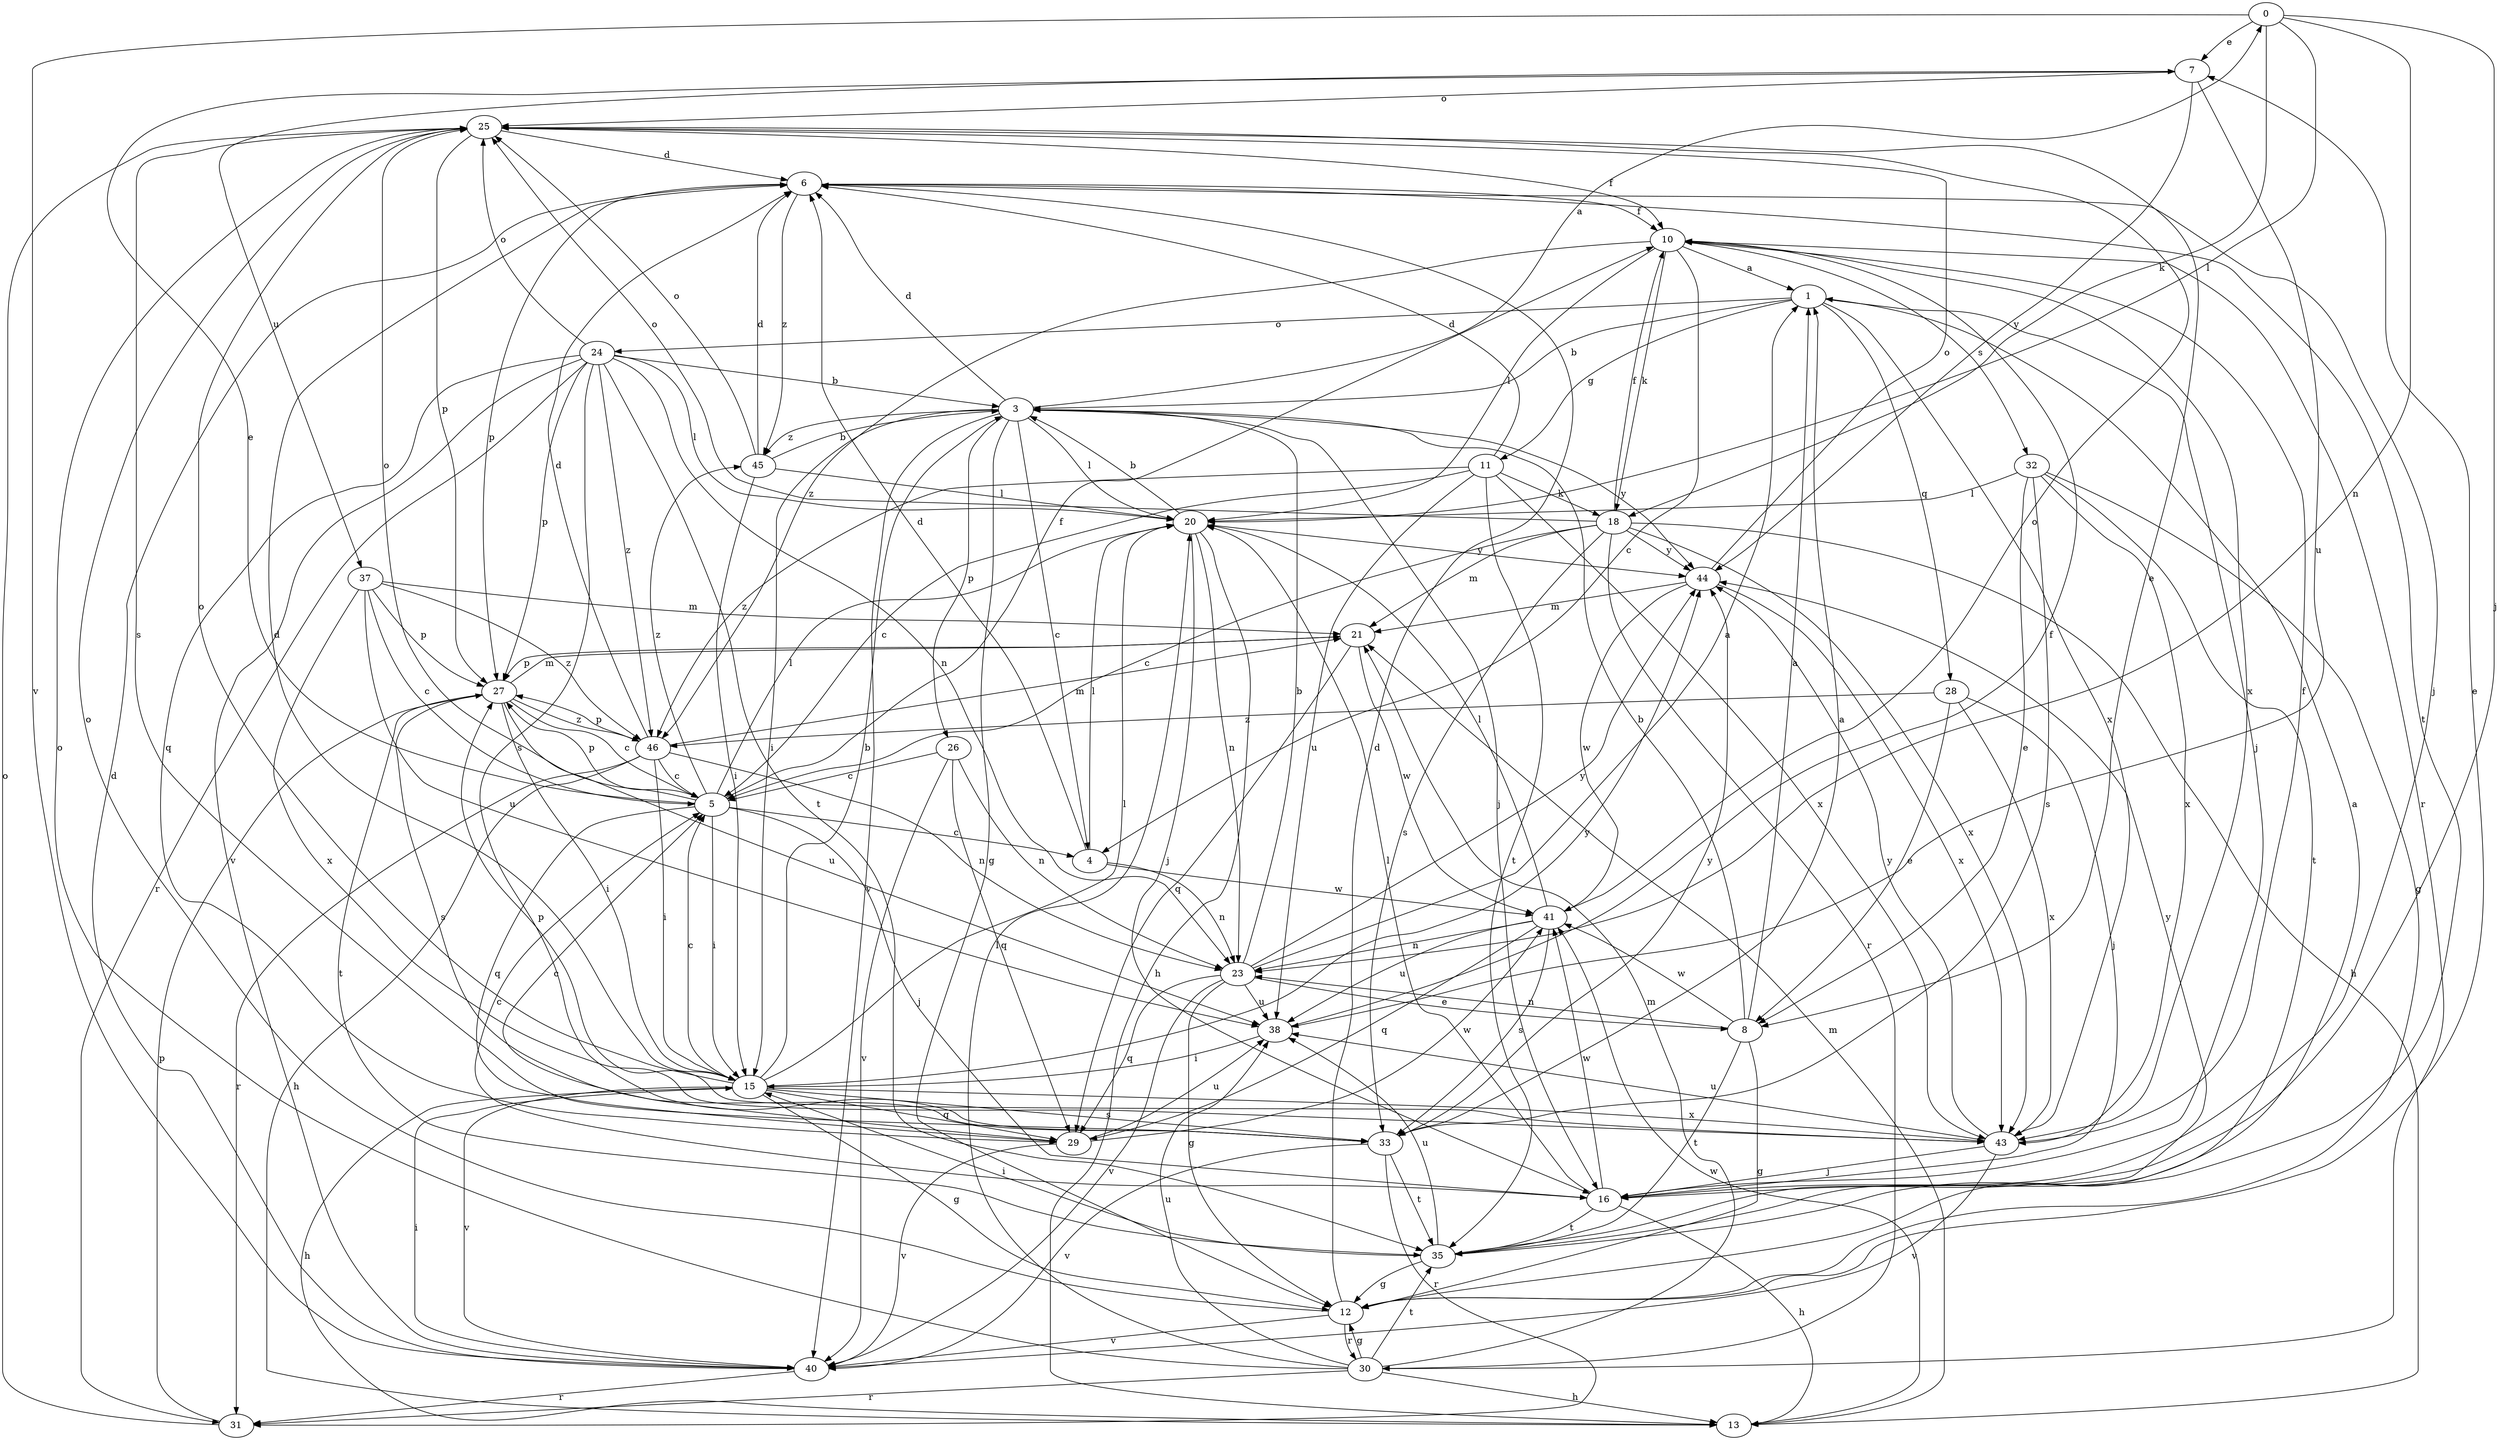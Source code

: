 strict digraph  {
0;
1;
3;
4;
5;
6;
7;
8;
10;
11;
12;
13;
15;
16;
18;
20;
21;
23;
24;
25;
26;
27;
28;
29;
30;
31;
32;
33;
35;
37;
38;
40;
41;
43;
44;
45;
46;
0 -> 7  [label=e];
0 -> 16  [label=j];
0 -> 18  [label=k];
0 -> 20  [label=l];
0 -> 23  [label=n];
0 -> 40  [label=v];
1 -> 3  [label=b];
1 -> 11  [label=g];
1 -> 16  [label=j];
1 -> 24  [label=o];
1 -> 28  [label=q];
1 -> 43  [label=x];
3 -> 0  [label=a];
3 -> 4  [label=c];
3 -> 6  [label=d];
3 -> 12  [label=g];
3 -> 15  [label=i];
3 -> 16  [label=j];
3 -> 20  [label=l];
3 -> 26  [label=p];
3 -> 40  [label=v];
3 -> 44  [label=y];
3 -> 45  [label=z];
4 -> 6  [label=d];
4 -> 20  [label=l];
4 -> 23  [label=n];
4 -> 41  [label=w];
5 -> 4  [label=c];
5 -> 7  [label=e];
5 -> 10  [label=f];
5 -> 15  [label=i];
5 -> 16  [label=j];
5 -> 20  [label=l];
5 -> 25  [label=o];
5 -> 27  [label=p];
5 -> 29  [label=q];
5 -> 45  [label=z];
6 -> 10  [label=f];
6 -> 16  [label=j];
6 -> 27  [label=p];
6 -> 35  [label=t];
6 -> 45  [label=z];
7 -> 25  [label=o];
7 -> 37  [label=u];
7 -> 38  [label=u];
7 -> 44  [label=y];
8 -> 1  [label=a];
8 -> 3  [label=b];
8 -> 12  [label=g];
8 -> 23  [label=n];
8 -> 35  [label=t];
8 -> 41  [label=w];
10 -> 1  [label=a];
10 -> 4  [label=c];
10 -> 18  [label=k];
10 -> 20  [label=l];
10 -> 30  [label=r];
10 -> 32  [label=s];
10 -> 43  [label=x];
10 -> 46  [label=z];
11 -> 5  [label=c];
11 -> 6  [label=d];
11 -> 18  [label=k];
11 -> 35  [label=t];
11 -> 38  [label=u];
11 -> 43  [label=x];
11 -> 46  [label=z];
12 -> 1  [label=a];
12 -> 6  [label=d];
12 -> 7  [label=e];
12 -> 25  [label=o];
12 -> 30  [label=r];
12 -> 40  [label=v];
13 -> 21  [label=m];
13 -> 41  [label=w];
15 -> 3  [label=b];
15 -> 5  [label=c];
15 -> 6  [label=d];
15 -> 12  [label=g];
15 -> 13  [label=h];
15 -> 20  [label=l];
15 -> 25  [label=o];
15 -> 29  [label=q];
15 -> 33  [label=s];
15 -> 40  [label=v];
15 -> 43  [label=x];
15 -> 44  [label=y];
16 -> 5  [label=c];
16 -> 13  [label=h];
16 -> 20  [label=l];
16 -> 35  [label=t];
16 -> 41  [label=w];
18 -> 5  [label=c];
18 -> 10  [label=f];
18 -> 13  [label=h];
18 -> 21  [label=m];
18 -> 25  [label=o];
18 -> 30  [label=r];
18 -> 33  [label=s];
18 -> 43  [label=x];
18 -> 44  [label=y];
20 -> 3  [label=b];
20 -> 13  [label=h];
20 -> 16  [label=j];
20 -> 23  [label=n];
20 -> 44  [label=y];
21 -> 27  [label=p];
21 -> 29  [label=q];
21 -> 41  [label=w];
23 -> 1  [label=a];
23 -> 3  [label=b];
23 -> 8  [label=e];
23 -> 12  [label=g];
23 -> 29  [label=q];
23 -> 38  [label=u];
23 -> 40  [label=v];
23 -> 44  [label=y];
24 -> 3  [label=b];
24 -> 20  [label=l];
24 -> 23  [label=n];
24 -> 25  [label=o];
24 -> 27  [label=p];
24 -> 29  [label=q];
24 -> 31  [label=r];
24 -> 33  [label=s];
24 -> 35  [label=t];
24 -> 40  [label=v];
24 -> 46  [label=z];
25 -> 6  [label=d];
25 -> 8  [label=e];
25 -> 10  [label=f];
25 -> 27  [label=p];
25 -> 33  [label=s];
26 -> 5  [label=c];
26 -> 23  [label=n];
26 -> 29  [label=q];
26 -> 40  [label=v];
27 -> 5  [label=c];
27 -> 15  [label=i];
27 -> 21  [label=m];
27 -> 33  [label=s];
27 -> 35  [label=t];
27 -> 38  [label=u];
27 -> 46  [label=z];
28 -> 8  [label=e];
28 -> 16  [label=j];
28 -> 43  [label=x];
28 -> 46  [label=z];
29 -> 5  [label=c];
29 -> 38  [label=u];
29 -> 40  [label=v];
29 -> 41  [label=w];
30 -> 12  [label=g];
30 -> 13  [label=h];
30 -> 20  [label=l];
30 -> 21  [label=m];
30 -> 25  [label=o];
30 -> 31  [label=r];
30 -> 35  [label=t];
30 -> 38  [label=u];
31 -> 25  [label=o];
31 -> 27  [label=p];
32 -> 8  [label=e];
32 -> 12  [label=g];
32 -> 20  [label=l];
32 -> 33  [label=s];
32 -> 35  [label=t];
32 -> 43  [label=x];
33 -> 1  [label=a];
33 -> 31  [label=r];
33 -> 35  [label=t];
33 -> 40  [label=v];
33 -> 44  [label=y];
35 -> 12  [label=g];
35 -> 15  [label=i];
35 -> 38  [label=u];
35 -> 44  [label=y];
37 -> 5  [label=c];
37 -> 21  [label=m];
37 -> 27  [label=p];
37 -> 38  [label=u];
37 -> 43  [label=x];
37 -> 46  [label=z];
38 -> 10  [label=f];
38 -> 15  [label=i];
40 -> 6  [label=d];
40 -> 15  [label=i];
40 -> 31  [label=r];
41 -> 20  [label=l];
41 -> 23  [label=n];
41 -> 25  [label=o];
41 -> 29  [label=q];
41 -> 33  [label=s];
41 -> 38  [label=u];
43 -> 10  [label=f];
43 -> 16  [label=j];
43 -> 27  [label=p];
43 -> 38  [label=u];
43 -> 40  [label=v];
43 -> 44  [label=y];
44 -> 21  [label=m];
44 -> 25  [label=o];
44 -> 41  [label=w];
44 -> 43  [label=x];
45 -> 3  [label=b];
45 -> 6  [label=d];
45 -> 15  [label=i];
45 -> 20  [label=l];
45 -> 25  [label=o];
46 -> 5  [label=c];
46 -> 6  [label=d];
46 -> 13  [label=h];
46 -> 15  [label=i];
46 -> 21  [label=m];
46 -> 23  [label=n];
46 -> 27  [label=p];
46 -> 31  [label=r];
}
